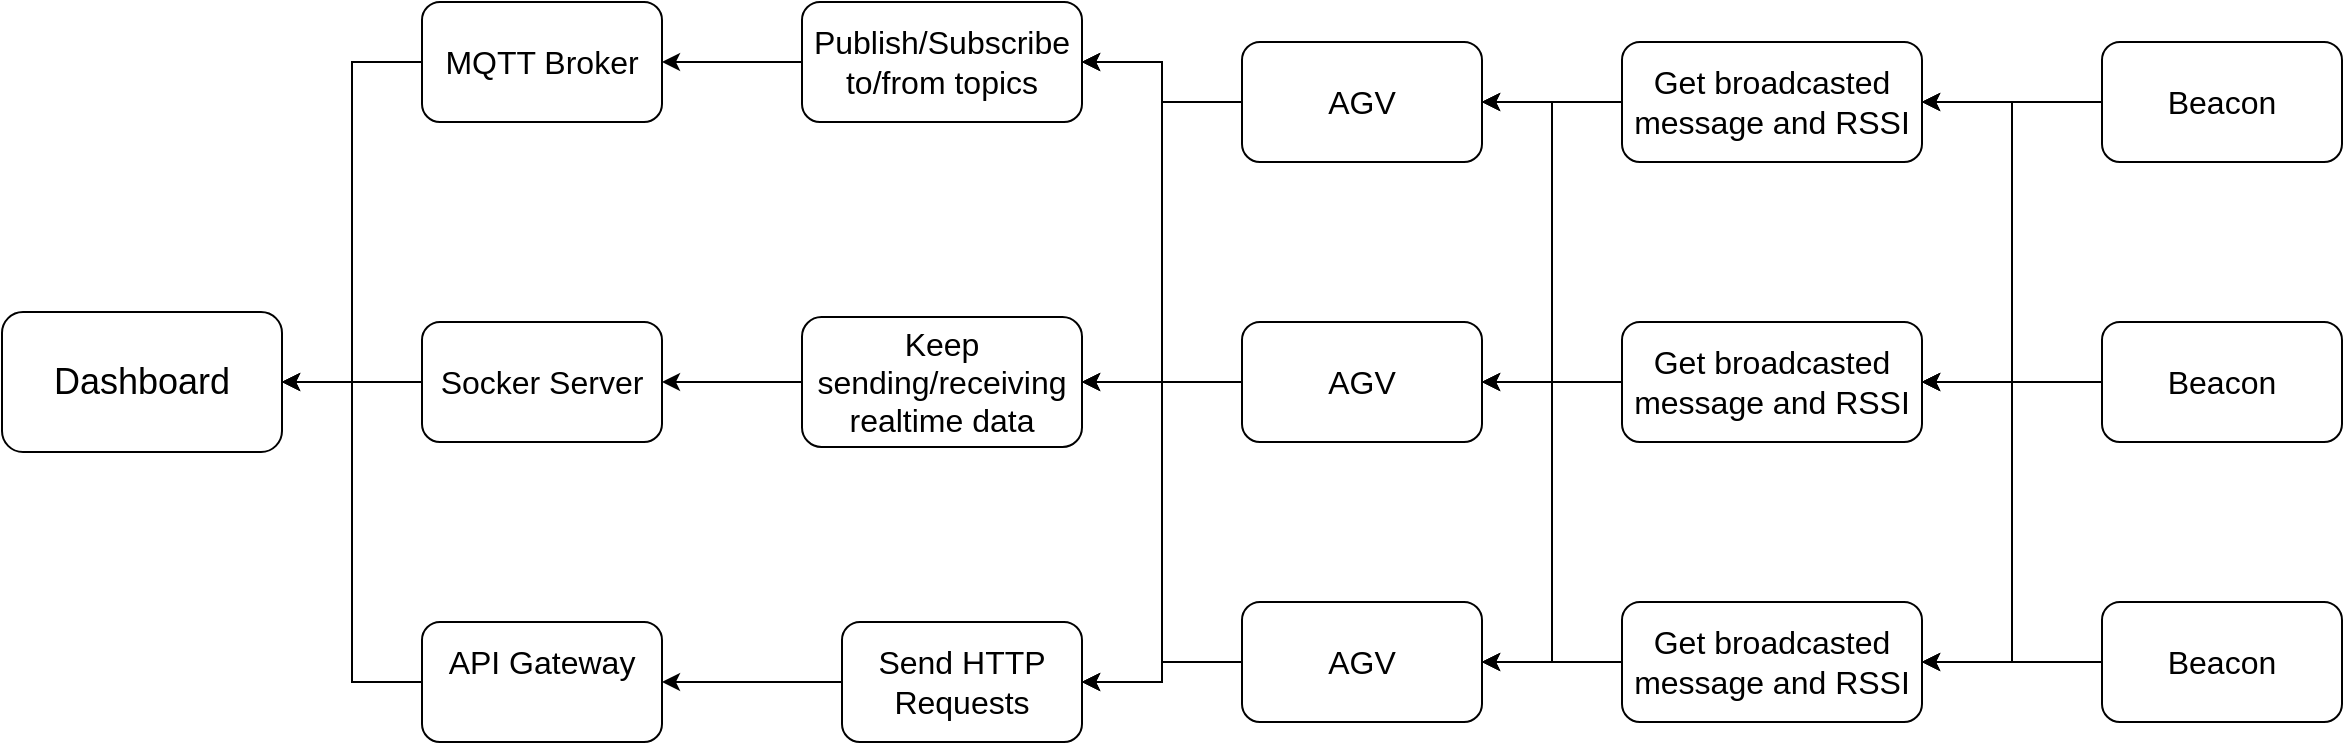 <mxfile version="20.3.0" type="device"><diagram id="c8-FG3mXgan6cggv1ZpJ" name="Page-1"><mxGraphModel dx="1304" dy="651" grid="1" gridSize="10" guides="1" tooltips="1" connect="1" arrows="1" fold="1" page="1" pageScale="1" pageWidth="4681" pageHeight="3300" math="0" shadow="0"><root><mxCell id="0"/><mxCell id="1" parent="0"/><mxCell id="zmxo60I7Lyrayv2NKqqW-1" value="&lt;font style=&quot;font-size: 18px;&quot;&gt;Dashboard&lt;/font&gt;" style="rounded=1;whiteSpace=wrap;html=1;" vertex="1" parent="1"><mxGeometry x="40" y="225" width="140" height="70" as="geometry"/></mxCell><mxCell id="zmxo60I7Lyrayv2NKqqW-8" style="edgeStyle=orthogonalEdgeStyle;rounded=0;orthogonalLoop=1;jettySize=auto;html=1;entryX=1;entryY=0.5;entryDx=0;entryDy=0;fontFamily=Helvetica;fontSize=18;" edge="1" parent="1" source="zmxo60I7Lyrayv2NKqqW-2" target="zmxo60I7Lyrayv2NKqqW-7"><mxGeometry relative="1" as="geometry"/></mxCell><mxCell id="zmxo60I7Lyrayv2NKqqW-15" style="edgeStyle=orthogonalEdgeStyle;rounded=0;orthogonalLoop=1;jettySize=auto;html=1;entryX=1;entryY=0.5;entryDx=0;entryDy=0;fontFamily=Helvetica;fontSize=18;" edge="1" parent="1" source="zmxo60I7Lyrayv2NKqqW-2" target="zmxo60I7Lyrayv2NKqqW-6"><mxGeometry relative="1" as="geometry"/></mxCell><mxCell id="zmxo60I7Lyrayv2NKqqW-24" style="edgeStyle=orthogonalEdgeStyle;rounded=0;orthogonalLoop=1;jettySize=auto;html=1;entryX=1;entryY=0.5;entryDx=0;entryDy=0;fontFamily=Helvetica;fontSize=18;" edge="1" parent="1" source="zmxo60I7Lyrayv2NKqqW-2" target="zmxo60I7Lyrayv2NKqqW-20"><mxGeometry relative="1" as="geometry"/></mxCell><mxCell id="zmxo60I7Lyrayv2NKqqW-2" value="&lt;font size=&quot;3&quot;&gt;AGV&lt;/font&gt;" style="rounded=1;whiteSpace=wrap;html=1;" vertex="1" parent="1"><mxGeometry x="660" y="230" width="120" height="60" as="geometry"/></mxCell><mxCell id="zmxo60I7Lyrayv2NKqqW-10" style="edgeStyle=orthogonalEdgeStyle;rounded=0;orthogonalLoop=1;jettySize=auto;html=1;entryX=1;entryY=0.5;entryDx=0;entryDy=0;fontFamily=Helvetica;fontSize=18;" edge="1" parent="1" source="zmxo60I7Lyrayv2NKqqW-3" target="zmxo60I7Lyrayv2NKqqW-7"><mxGeometry relative="1" as="geometry"/></mxCell><mxCell id="zmxo60I7Lyrayv2NKqqW-14" style="edgeStyle=orthogonalEdgeStyle;rounded=0;orthogonalLoop=1;jettySize=auto;html=1;entryX=1;entryY=0.5;entryDx=0;entryDy=0;fontFamily=Helvetica;fontSize=18;" edge="1" parent="1" source="zmxo60I7Lyrayv2NKqqW-3" target="zmxo60I7Lyrayv2NKqqW-6"><mxGeometry relative="1" as="geometry"/></mxCell><mxCell id="zmxo60I7Lyrayv2NKqqW-23" style="edgeStyle=orthogonalEdgeStyle;rounded=0;orthogonalLoop=1;jettySize=auto;html=1;entryX=1;entryY=0.5;entryDx=0;entryDy=0;fontFamily=Helvetica;fontSize=18;" edge="1" parent="1" source="zmxo60I7Lyrayv2NKqqW-3" target="zmxo60I7Lyrayv2NKqqW-20"><mxGeometry relative="1" as="geometry"/></mxCell><mxCell id="zmxo60I7Lyrayv2NKqqW-3" value="&lt;font size=&quot;3&quot;&gt;AGV&lt;/font&gt;" style="rounded=1;whiteSpace=wrap;html=1;" vertex="1" parent="1"><mxGeometry x="660" y="370" width="120" height="60" as="geometry"/></mxCell><mxCell id="zmxo60I7Lyrayv2NKqqW-11" style="edgeStyle=orthogonalEdgeStyle;rounded=0;orthogonalLoop=1;jettySize=auto;html=1;fontFamily=Helvetica;fontSize=18;entryX=1;entryY=0.5;entryDx=0;entryDy=0;" edge="1" parent="1" source="zmxo60I7Lyrayv2NKqqW-4" target="zmxo60I7Lyrayv2NKqqW-7"><mxGeometry relative="1" as="geometry"><mxPoint x="540" y="350" as="targetPoint"/></mxGeometry></mxCell><mxCell id="zmxo60I7Lyrayv2NKqqW-16" style="edgeStyle=orthogonalEdgeStyle;rounded=0;orthogonalLoop=1;jettySize=auto;html=1;fontFamily=Helvetica;fontSize=18;entryX=1;entryY=0.5;entryDx=0;entryDy=0;" edge="1" parent="1" source="zmxo60I7Lyrayv2NKqqW-4" target="zmxo60I7Lyrayv2NKqqW-6"><mxGeometry relative="1" as="geometry"><mxPoint x="440" y="230" as="targetPoint"/></mxGeometry></mxCell><mxCell id="zmxo60I7Lyrayv2NKqqW-25" style="edgeStyle=orthogonalEdgeStyle;rounded=0;orthogonalLoop=1;jettySize=auto;html=1;entryX=1;entryY=0.5;entryDx=0;entryDy=0;fontFamily=Helvetica;fontSize=18;" edge="1" parent="1" source="zmxo60I7Lyrayv2NKqqW-4" target="zmxo60I7Lyrayv2NKqqW-20"><mxGeometry relative="1" as="geometry"/></mxCell><mxCell id="zmxo60I7Lyrayv2NKqqW-4" value="&lt;font size=&quot;3&quot;&gt;AGV&lt;/font&gt;" style="rounded=1;whiteSpace=wrap;html=1;" vertex="1" parent="1"><mxGeometry x="660" y="90" width="120" height="60" as="geometry"/></mxCell><mxCell id="zmxo60I7Lyrayv2NKqqW-28" style="edgeStyle=orthogonalEdgeStyle;rounded=0;orthogonalLoop=1;jettySize=auto;html=1;entryX=1;entryY=0.5;entryDx=0;entryDy=0;fontFamily=Helvetica;fontSize=18;" edge="1" parent="1" source="zmxo60I7Lyrayv2NKqqW-5" target="zmxo60I7Lyrayv2NKqqW-1"><mxGeometry relative="1" as="geometry"/></mxCell><mxCell id="zmxo60I7Lyrayv2NKqqW-5" value="&lt;font size=&quot;3&quot;&gt;MQTT Broker&lt;/font&gt;" style="rounded=1;whiteSpace=wrap;html=1;" vertex="1" parent="1"><mxGeometry x="250" y="70" width="120" height="60" as="geometry"/></mxCell><mxCell id="zmxo60I7Lyrayv2NKqqW-19" style="edgeStyle=orthogonalEdgeStyle;rounded=0;orthogonalLoop=1;jettySize=auto;html=1;entryX=1;entryY=0.5;entryDx=0;entryDy=0;fontFamily=Helvetica;fontSize=18;" edge="1" parent="1" source="zmxo60I7Lyrayv2NKqqW-6" target="zmxo60I7Lyrayv2NKqqW-17"><mxGeometry relative="1" as="geometry"/></mxCell><mxCell id="zmxo60I7Lyrayv2NKqqW-6" value="&lt;font size=&quot;3&quot;&gt;Keep sending/receiving realtime data&lt;/font&gt;" style="rounded=1;whiteSpace=wrap;html=1;" vertex="1" parent="1"><mxGeometry x="440" y="227.5" width="140" height="65" as="geometry"/></mxCell><mxCell id="zmxo60I7Lyrayv2NKqqW-13" style="edgeStyle=orthogonalEdgeStyle;rounded=0;orthogonalLoop=1;jettySize=auto;html=1;entryX=1;entryY=0.5;entryDx=0;entryDy=0;fontFamily=Helvetica;fontSize=18;" edge="1" parent="1" source="zmxo60I7Lyrayv2NKqqW-7" target="zmxo60I7Lyrayv2NKqqW-12"><mxGeometry relative="1" as="geometry"/></mxCell><mxCell id="zmxo60I7Lyrayv2NKqqW-7" value="&lt;font size=&quot;3&quot;&gt;Send HTTP Requests&lt;/font&gt;" style="rounded=1;whiteSpace=wrap;html=1;" vertex="1" parent="1"><mxGeometry x="460" y="380" width="120" height="60" as="geometry"/></mxCell><mxCell id="zmxo60I7Lyrayv2NKqqW-29" style="edgeStyle=orthogonalEdgeStyle;rounded=0;orthogonalLoop=1;jettySize=auto;html=1;entryX=1;entryY=0.5;entryDx=0;entryDy=0;fontFamily=Helvetica;fontSize=18;" edge="1" parent="1" source="zmxo60I7Lyrayv2NKqqW-12" target="zmxo60I7Lyrayv2NKqqW-1"><mxGeometry relative="1" as="geometry"/></mxCell><mxCell id="zmxo60I7Lyrayv2NKqqW-12" value="&lt;font size=&quot;3&quot;&gt;API Gateway&lt;br&gt;&lt;br&gt;&lt;/font&gt;" style="rounded=1;whiteSpace=wrap;html=1;" vertex="1" parent="1"><mxGeometry x="250" y="380" width="120" height="60" as="geometry"/></mxCell><mxCell id="zmxo60I7Lyrayv2NKqqW-27" style="edgeStyle=orthogonalEdgeStyle;rounded=0;orthogonalLoop=1;jettySize=auto;html=1;entryX=1;entryY=0.5;entryDx=0;entryDy=0;fontFamily=Helvetica;fontSize=18;" edge="1" parent="1" source="zmxo60I7Lyrayv2NKqqW-17" target="zmxo60I7Lyrayv2NKqqW-1"><mxGeometry relative="1" as="geometry"/></mxCell><mxCell id="zmxo60I7Lyrayv2NKqqW-17" value="&lt;font size=&quot;3&quot;&gt;Socker Server&lt;br&gt;&lt;/font&gt;" style="rounded=1;whiteSpace=wrap;html=1;" vertex="1" parent="1"><mxGeometry x="250" y="230" width="120" height="60" as="geometry"/></mxCell><mxCell id="zmxo60I7Lyrayv2NKqqW-22" style="edgeStyle=orthogonalEdgeStyle;rounded=0;orthogonalLoop=1;jettySize=auto;html=1;entryX=1;entryY=0.5;entryDx=0;entryDy=0;fontFamily=Helvetica;fontSize=18;" edge="1" parent="1" source="zmxo60I7Lyrayv2NKqqW-20" target="zmxo60I7Lyrayv2NKqqW-5"><mxGeometry relative="1" as="geometry"/></mxCell><mxCell id="zmxo60I7Lyrayv2NKqqW-20" value="&lt;font size=&quot;3&quot;&gt;Publish/Subscribe to/from topics&lt;/font&gt;" style="rounded=1;whiteSpace=wrap;html=1;" vertex="1" parent="1"><mxGeometry x="440" y="70" width="140" height="60" as="geometry"/></mxCell><mxCell id="zmxo60I7Lyrayv2NKqqW-34" style="edgeStyle=orthogonalEdgeStyle;rounded=0;orthogonalLoop=1;jettySize=auto;html=1;entryX=1;entryY=0.5;entryDx=0;entryDy=0;fontFamily=Helvetica;fontSize=18;" edge="1" parent="1" source="zmxo60I7Lyrayv2NKqqW-30" target="zmxo60I7Lyrayv2NKqqW-2"><mxGeometry relative="1" as="geometry"/></mxCell><mxCell id="zmxo60I7Lyrayv2NKqqW-38" style="edgeStyle=orthogonalEdgeStyle;rounded=0;orthogonalLoop=1;jettySize=auto;html=1;entryX=1;entryY=0.5;entryDx=0;entryDy=0;fontFamily=Helvetica;fontSize=18;" edge="1" parent="1" source="zmxo60I7Lyrayv2NKqqW-30" target="zmxo60I7Lyrayv2NKqqW-3"><mxGeometry relative="1" as="geometry"/></mxCell><mxCell id="zmxo60I7Lyrayv2NKqqW-39" style="edgeStyle=orthogonalEdgeStyle;rounded=0;orthogonalLoop=1;jettySize=auto;html=1;entryX=1;entryY=0.5;entryDx=0;entryDy=0;fontFamily=Helvetica;fontSize=18;" edge="1" parent="1" source="zmxo60I7Lyrayv2NKqqW-30" target="zmxo60I7Lyrayv2NKqqW-4"><mxGeometry relative="1" as="geometry"/></mxCell><mxCell id="zmxo60I7Lyrayv2NKqqW-30" value="&lt;font size=&quot;3&quot;&gt;Get broadcasted message and RSSI&lt;/font&gt;" style="rounded=1;whiteSpace=wrap;html=1;" vertex="1" parent="1"><mxGeometry x="850" y="230" width="150" height="60" as="geometry"/></mxCell><mxCell id="zmxo60I7Lyrayv2NKqqW-33" style="edgeStyle=orthogonalEdgeStyle;rounded=0;orthogonalLoop=1;jettySize=auto;html=1;entryX=1;entryY=0.5;entryDx=0;entryDy=0;fontFamily=Helvetica;fontSize=18;" edge="1" parent="1" source="zmxo60I7Lyrayv2NKqqW-31" target="zmxo60I7Lyrayv2NKqqW-4"><mxGeometry relative="1" as="geometry"/></mxCell><mxCell id="zmxo60I7Lyrayv2NKqqW-40" style="edgeStyle=orthogonalEdgeStyle;rounded=0;orthogonalLoop=1;jettySize=auto;html=1;entryX=1;entryY=0.5;entryDx=0;entryDy=0;fontFamily=Helvetica;fontSize=18;" edge="1" parent="1" source="zmxo60I7Lyrayv2NKqqW-31" target="zmxo60I7Lyrayv2NKqqW-2"><mxGeometry relative="1" as="geometry"/></mxCell><mxCell id="zmxo60I7Lyrayv2NKqqW-41" style="edgeStyle=orthogonalEdgeStyle;rounded=0;orthogonalLoop=1;jettySize=auto;html=1;entryX=1;entryY=0.5;entryDx=0;entryDy=0;fontFamily=Helvetica;fontSize=18;" edge="1" parent="1" source="zmxo60I7Lyrayv2NKqqW-31" target="zmxo60I7Lyrayv2NKqqW-3"><mxGeometry relative="1" as="geometry"/></mxCell><mxCell id="zmxo60I7Lyrayv2NKqqW-31" value="&lt;font size=&quot;3&quot;&gt;Get broadcasted message and RSSI&lt;/font&gt;" style="rounded=1;whiteSpace=wrap;html=1;" vertex="1" parent="1"><mxGeometry x="850" y="90" width="150" height="60" as="geometry"/></mxCell><mxCell id="zmxo60I7Lyrayv2NKqqW-35" style="edgeStyle=orthogonalEdgeStyle;rounded=0;orthogonalLoop=1;jettySize=auto;html=1;entryX=1;entryY=0.5;entryDx=0;entryDy=0;fontFamily=Helvetica;fontSize=18;" edge="1" parent="1" source="zmxo60I7Lyrayv2NKqqW-32" target="zmxo60I7Lyrayv2NKqqW-3"><mxGeometry relative="1" as="geometry"/></mxCell><mxCell id="zmxo60I7Lyrayv2NKqqW-36" style="edgeStyle=orthogonalEdgeStyle;rounded=0;orthogonalLoop=1;jettySize=auto;html=1;entryX=1;entryY=0.5;entryDx=0;entryDy=0;fontFamily=Helvetica;fontSize=18;" edge="1" parent="1" source="zmxo60I7Lyrayv2NKqqW-32" target="zmxo60I7Lyrayv2NKqqW-2"><mxGeometry relative="1" as="geometry"/></mxCell><mxCell id="zmxo60I7Lyrayv2NKqqW-37" style="edgeStyle=orthogonalEdgeStyle;rounded=0;orthogonalLoop=1;jettySize=auto;html=1;entryX=1;entryY=0.5;entryDx=0;entryDy=0;fontFamily=Helvetica;fontSize=18;" edge="1" parent="1" source="zmxo60I7Lyrayv2NKqqW-32" target="zmxo60I7Lyrayv2NKqqW-4"><mxGeometry relative="1" as="geometry"/></mxCell><mxCell id="zmxo60I7Lyrayv2NKqqW-32" value="&lt;font size=&quot;3&quot;&gt;Get broadcasted message and RSSI&lt;/font&gt;" style="rounded=1;whiteSpace=wrap;html=1;" vertex="1" parent="1"><mxGeometry x="850" y="370" width="150" height="60" as="geometry"/></mxCell><mxCell id="zmxo60I7Lyrayv2NKqqW-46" style="edgeStyle=orthogonalEdgeStyle;rounded=0;orthogonalLoop=1;jettySize=auto;html=1;entryX=1;entryY=0.5;entryDx=0;entryDy=0;fontFamily=Helvetica;fontSize=18;" edge="1" parent="1" source="zmxo60I7Lyrayv2NKqqW-43" target="zmxo60I7Lyrayv2NKqqW-31"><mxGeometry relative="1" as="geometry"/></mxCell><mxCell id="zmxo60I7Lyrayv2NKqqW-47" style="edgeStyle=orthogonalEdgeStyle;rounded=0;orthogonalLoop=1;jettySize=auto;html=1;entryX=1;entryY=0.5;entryDx=0;entryDy=0;fontFamily=Helvetica;fontSize=18;" edge="1" parent="1" source="zmxo60I7Lyrayv2NKqqW-43" target="zmxo60I7Lyrayv2NKqqW-30"><mxGeometry relative="1" as="geometry"/></mxCell><mxCell id="zmxo60I7Lyrayv2NKqqW-48" style="edgeStyle=orthogonalEdgeStyle;rounded=0;orthogonalLoop=1;jettySize=auto;html=1;entryX=1;entryY=0.5;entryDx=0;entryDy=0;fontFamily=Helvetica;fontSize=18;" edge="1" parent="1" source="zmxo60I7Lyrayv2NKqqW-43" target="zmxo60I7Lyrayv2NKqqW-32"><mxGeometry relative="1" as="geometry"/></mxCell><mxCell id="zmxo60I7Lyrayv2NKqqW-43" value="&lt;font size=&quot;3&quot;&gt;Beacon&lt;/font&gt;" style="rounded=1;whiteSpace=wrap;html=1;" vertex="1" parent="1"><mxGeometry x="1090" y="90" width="120" height="60" as="geometry"/></mxCell><mxCell id="zmxo60I7Lyrayv2NKqqW-49" style="edgeStyle=orthogonalEdgeStyle;rounded=0;orthogonalLoop=1;jettySize=auto;html=1;entryX=1;entryY=0.5;entryDx=0;entryDy=0;fontFamily=Helvetica;fontSize=18;" edge="1" parent="1" source="zmxo60I7Lyrayv2NKqqW-44" target="zmxo60I7Lyrayv2NKqqW-30"><mxGeometry relative="1" as="geometry"/></mxCell><mxCell id="zmxo60I7Lyrayv2NKqqW-50" style="edgeStyle=orthogonalEdgeStyle;rounded=0;orthogonalLoop=1;jettySize=auto;html=1;entryX=1;entryY=0.5;entryDx=0;entryDy=0;fontFamily=Helvetica;fontSize=18;" edge="1" parent="1" source="zmxo60I7Lyrayv2NKqqW-44" target="zmxo60I7Lyrayv2NKqqW-31"><mxGeometry relative="1" as="geometry"/></mxCell><mxCell id="zmxo60I7Lyrayv2NKqqW-51" style="edgeStyle=orthogonalEdgeStyle;rounded=0;orthogonalLoop=1;jettySize=auto;html=1;entryX=1;entryY=0.5;entryDx=0;entryDy=0;fontFamily=Helvetica;fontSize=18;" edge="1" parent="1" source="zmxo60I7Lyrayv2NKqqW-44" target="zmxo60I7Lyrayv2NKqqW-32"><mxGeometry relative="1" as="geometry"/></mxCell><mxCell id="zmxo60I7Lyrayv2NKqqW-44" value="&lt;font size=&quot;3&quot;&gt;Beacon&lt;/font&gt;" style="rounded=1;whiteSpace=wrap;html=1;" vertex="1" parent="1"><mxGeometry x="1090" y="230" width="120" height="60" as="geometry"/></mxCell><mxCell id="zmxo60I7Lyrayv2NKqqW-53" style="edgeStyle=orthogonalEdgeStyle;rounded=0;orthogonalLoop=1;jettySize=auto;html=1;entryX=1;entryY=0.5;entryDx=0;entryDy=0;fontFamily=Helvetica;fontSize=18;" edge="1" parent="1" source="zmxo60I7Lyrayv2NKqqW-45" target="zmxo60I7Lyrayv2NKqqW-30"><mxGeometry relative="1" as="geometry"/></mxCell><mxCell id="zmxo60I7Lyrayv2NKqqW-54" style="edgeStyle=orthogonalEdgeStyle;rounded=0;orthogonalLoop=1;jettySize=auto;html=1;entryX=1;entryY=0.5;entryDx=0;entryDy=0;fontFamily=Helvetica;fontSize=18;" edge="1" parent="1" source="zmxo60I7Lyrayv2NKqqW-45" target="zmxo60I7Lyrayv2NKqqW-31"><mxGeometry relative="1" as="geometry"/></mxCell><mxCell id="zmxo60I7Lyrayv2NKqqW-55" style="edgeStyle=orthogonalEdgeStyle;rounded=0;orthogonalLoop=1;jettySize=auto;html=1;entryX=1;entryY=0.5;entryDx=0;entryDy=0;fontFamily=Helvetica;fontSize=18;" edge="1" parent="1" source="zmxo60I7Lyrayv2NKqqW-45" target="zmxo60I7Lyrayv2NKqqW-32"><mxGeometry relative="1" as="geometry"/></mxCell><mxCell id="zmxo60I7Lyrayv2NKqqW-56" style="edgeStyle=orthogonalEdgeStyle;rounded=0;orthogonalLoop=1;jettySize=auto;html=1;entryX=1;entryY=0.5;entryDx=0;entryDy=0;fontFamily=Helvetica;fontSize=18;" edge="1" parent="1" source="zmxo60I7Lyrayv2NKqqW-45" target="zmxo60I7Lyrayv2NKqqW-30"><mxGeometry relative="1" as="geometry"/></mxCell><mxCell id="zmxo60I7Lyrayv2NKqqW-45" value="&lt;font size=&quot;3&quot;&gt;Beacon&lt;/font&gt;" style="rounded=1;whiteSpace=wrap;html=1;" vertex="1" parent="1"><mxGeometry x="1090" y="370" width="120" height="60" as="geometry"/></mxCell></root></mxGraphModel></diagram></mxfile>